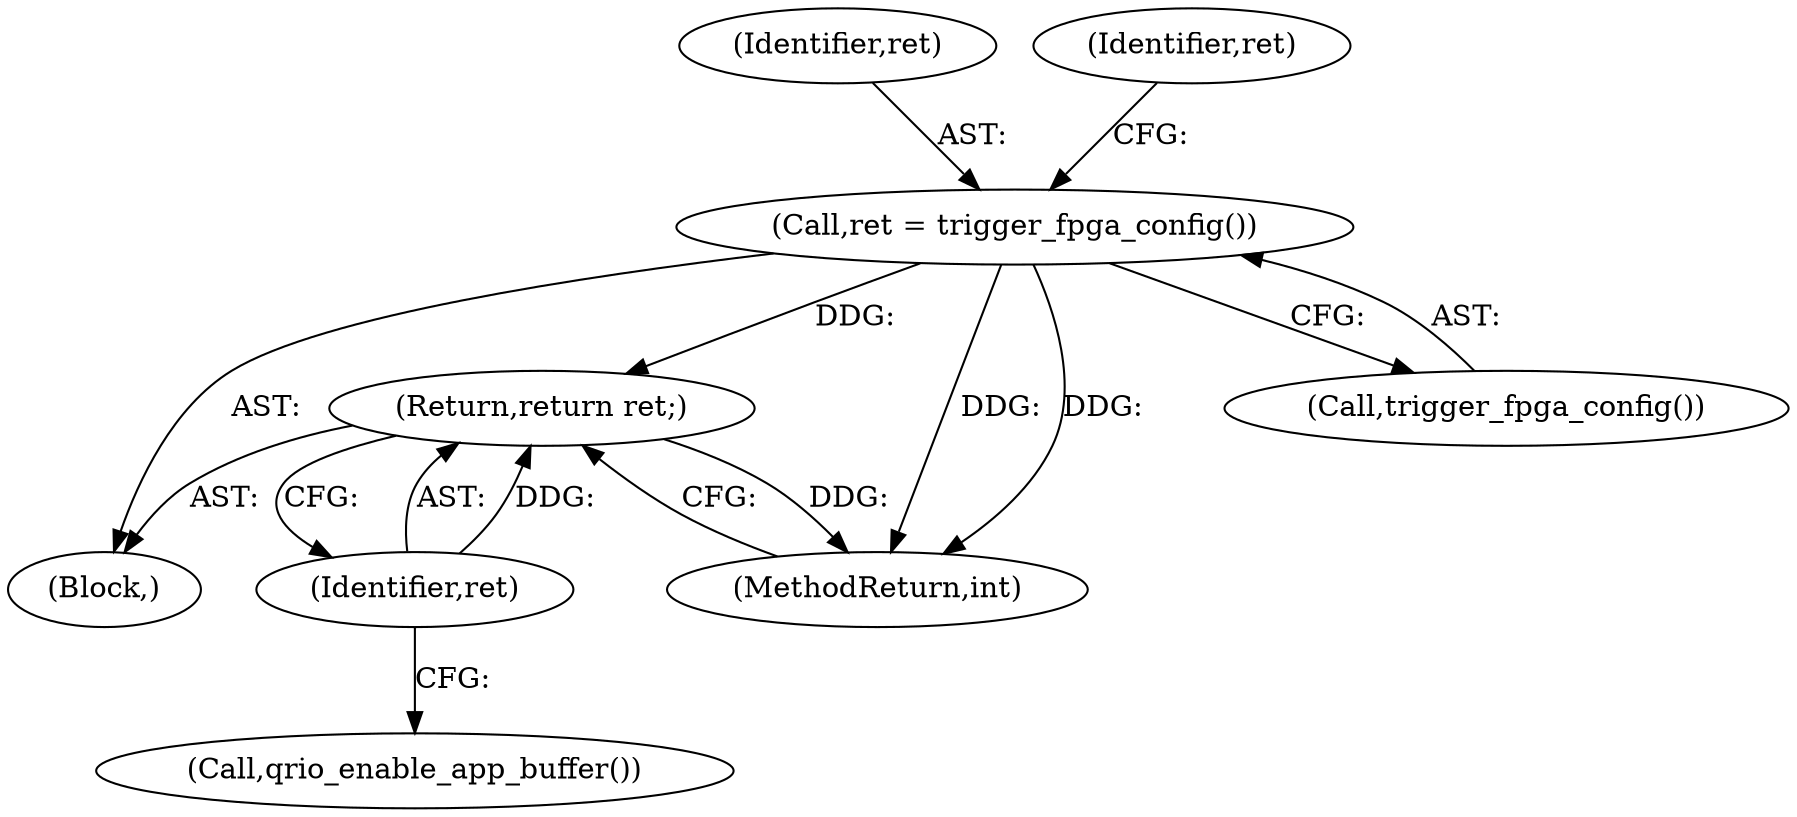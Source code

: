 digraph "1_u-boot_master_3@del" {
"1000123" [label="(Return,return ret;)"];
"1000124" [label="(Identifier,ret)"];
"1000114" [label="(Call,ret = trigger_fpga_config())"];
"1000115" [label="(Identifier,ret)"];
"1000105" [label="(Block,)"];
"1000125" [label="(MethodReturn,int)"];
"1000118" [label="(Identifier,ret)"];
"1000114" [label="(Call,ret = trigger_fpga_config())"];
"1000123" [label="(Return,return ret;)"];
"1000122" [label="(Call,qrio_enable_app_buffer())"];
"1000116" [label="(Call,trigger_fpga_config())"];
"1000124" [label="(Identifier,ret)"];
"1000123" -> "1000105"  [label="AST: "];
"1000123" -> "1000124"  [label="CFG: "];
"1000124" -> "1000123"  [label="AST: "];
"1000125" -> "1000123"  [label="CFG: "];
"1000123" -> "1000125"  [label="DDG: "];
"1000124" -> "1000123"  [label="DDG: "];
"1000114" -> "1000123"  [label="DDG: "];
"1000124" -> "1000122"  [label="CFG: "];
"1000114" -> "1000105"  [label="AST: "];
"1000114" -> "1000116"  [label="CFG: "];
"1000115" -> "1000114"  [label="AST: "];
"1000116" -> "1000114"  [label="AST: "];
"1000118" -> "1000114"  [label="CFG: "];
"1000114" -> "1000125"  [label="DDG: "];
"1000114" -> "1000125"  [label="DDG: "];
}
